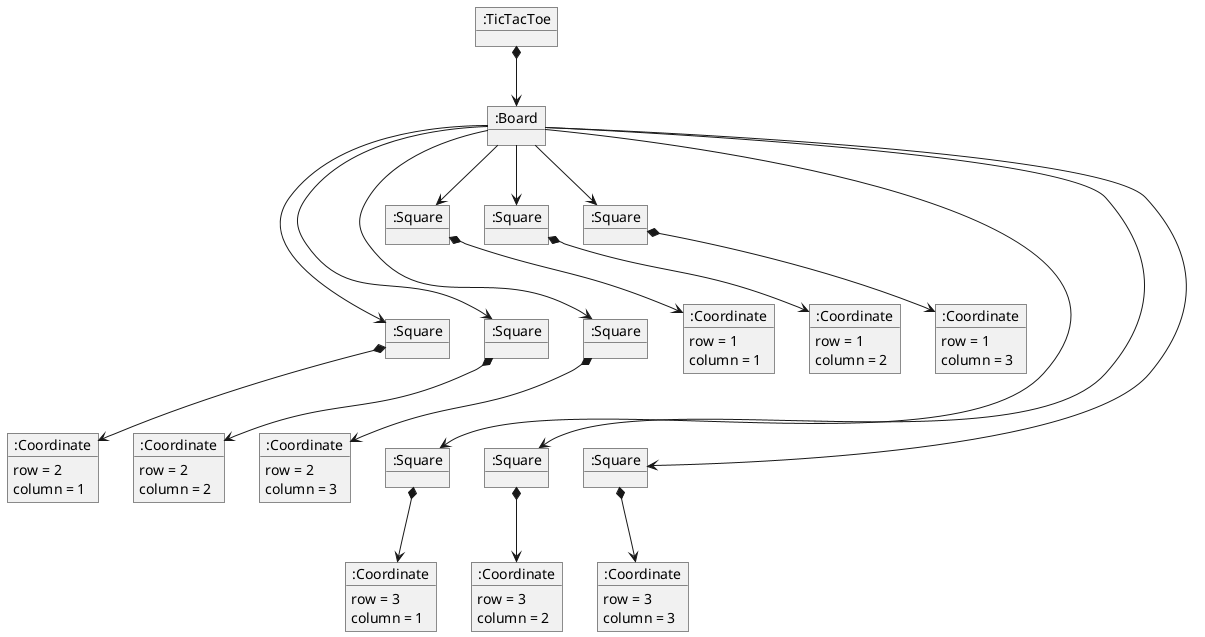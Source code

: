 @startuml initialState

together {
    object ":Square" as Square11
    object ":Square" as Square12
    object ":Square" as Square13

    object ":Square" as Square21
    object ":Square" as Square22
    object ":Square" as Square23

    object ":Square" as Square31
    object ":Square" as Square32
    object ":Square" as Square33

}

object ":Coordinate" as Coordinate11 {
    row = 1
    column = 1
}
object ":Coordinate" as Coordinate12 {
    row = 1
    column = 2
}
object ":Coordinate" as Coordinate13 {
    row = 1
    column = 3
}

object ":Coordinate" as Coordinate21 {
    row = 2
    column = 1
}
object ":Coordinate" as Coordinate22 {
    row = 2
    column = 2
}
object ":Coordinate" as Coordinate23 {
    row = 2
    column = 3
}

object ":Coordinate" as Coordinate31 {
    row = 3
    column = 1
}
object ":Coordinate" as Coordinate32 {
    row = 3
    column = 2
}
object ":Coordinate" as Coordinate33 {
    row = 3
    column = 3
}

object ":TicTacToe" as TicTacToe
object ":Board" as Board

TicTacToe *-down-> Board

Board -->  Square11
Board -->  Square12
Board -->  Square13
Board -->  Square21
Board -->  Square22
Board -->  Square23
Board -->  Square31
Board -->  Square32
Board -->  Square33

Square11 *-down-> Coordinate11
Square12 *-down-> Coordinate12
Square13 *-down-> Coordinate13
Square21 *-down-> Coordinate21
Square22 *-down-> Coordinate22
Square23 *-down-> Coordinate23
Square31 *-down-> Coordinate31
Square32 *-down-> Coordinate32
Square33 *-down-> Coordinate33

Square11 -[hidden]right-> Square12
Square12 -[hidden]right-> Square13
Square21 -[hidden]right-> Square22
Square22 -[hidden]right-> Square23
Square31 -[hidden]right-> Square32
Square32 -[hidden]right-> Square33

Square11 -[hidden]down-> Square21
Square12 -[hidden]down-> Square22
Square13 -[hidden]down-> Square23

Square21 -[hidden]down-> Square31
Square22 -[hidden]down-> Square32
Square23 -[hidden]down-> Square33

@enduml